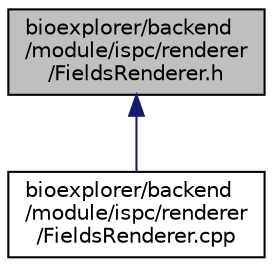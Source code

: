 digraph "bioexplorer/backend/module/ispc/renderer/FieldsRenderer.h"
{
 // LATEX_PDF_SIZE
  edge [fontname="Helvetica",fontsize="10",labelfontname="Helvetica",labelfontsize="10"];
  node [fontname="Helvetica",fontsize="10",shape=record];
  Node1 [label="bioexplorer/backend\l/module/ispc/renderer\l/FieldsRenderer.h",height=0.2,width=0.4,color="black", fillcolor="grey75", style="filled", fontcolor="black",tooltip=" "];
  Node1 -> Node2 [dir="back",color="midnightblue",fontsize="10",style="solid",fontname="Helvetica"];
  Node2 [label="bioexplorer/backend\l/module/ispc/renderer\l/FieldsRenderer.cpp",height=0.2,width=0.4,color="black", fillcolor="white", style="filled",URL="$dc/d15/FieldsRenderer_8cpp.html",tooltip=" "];
}
